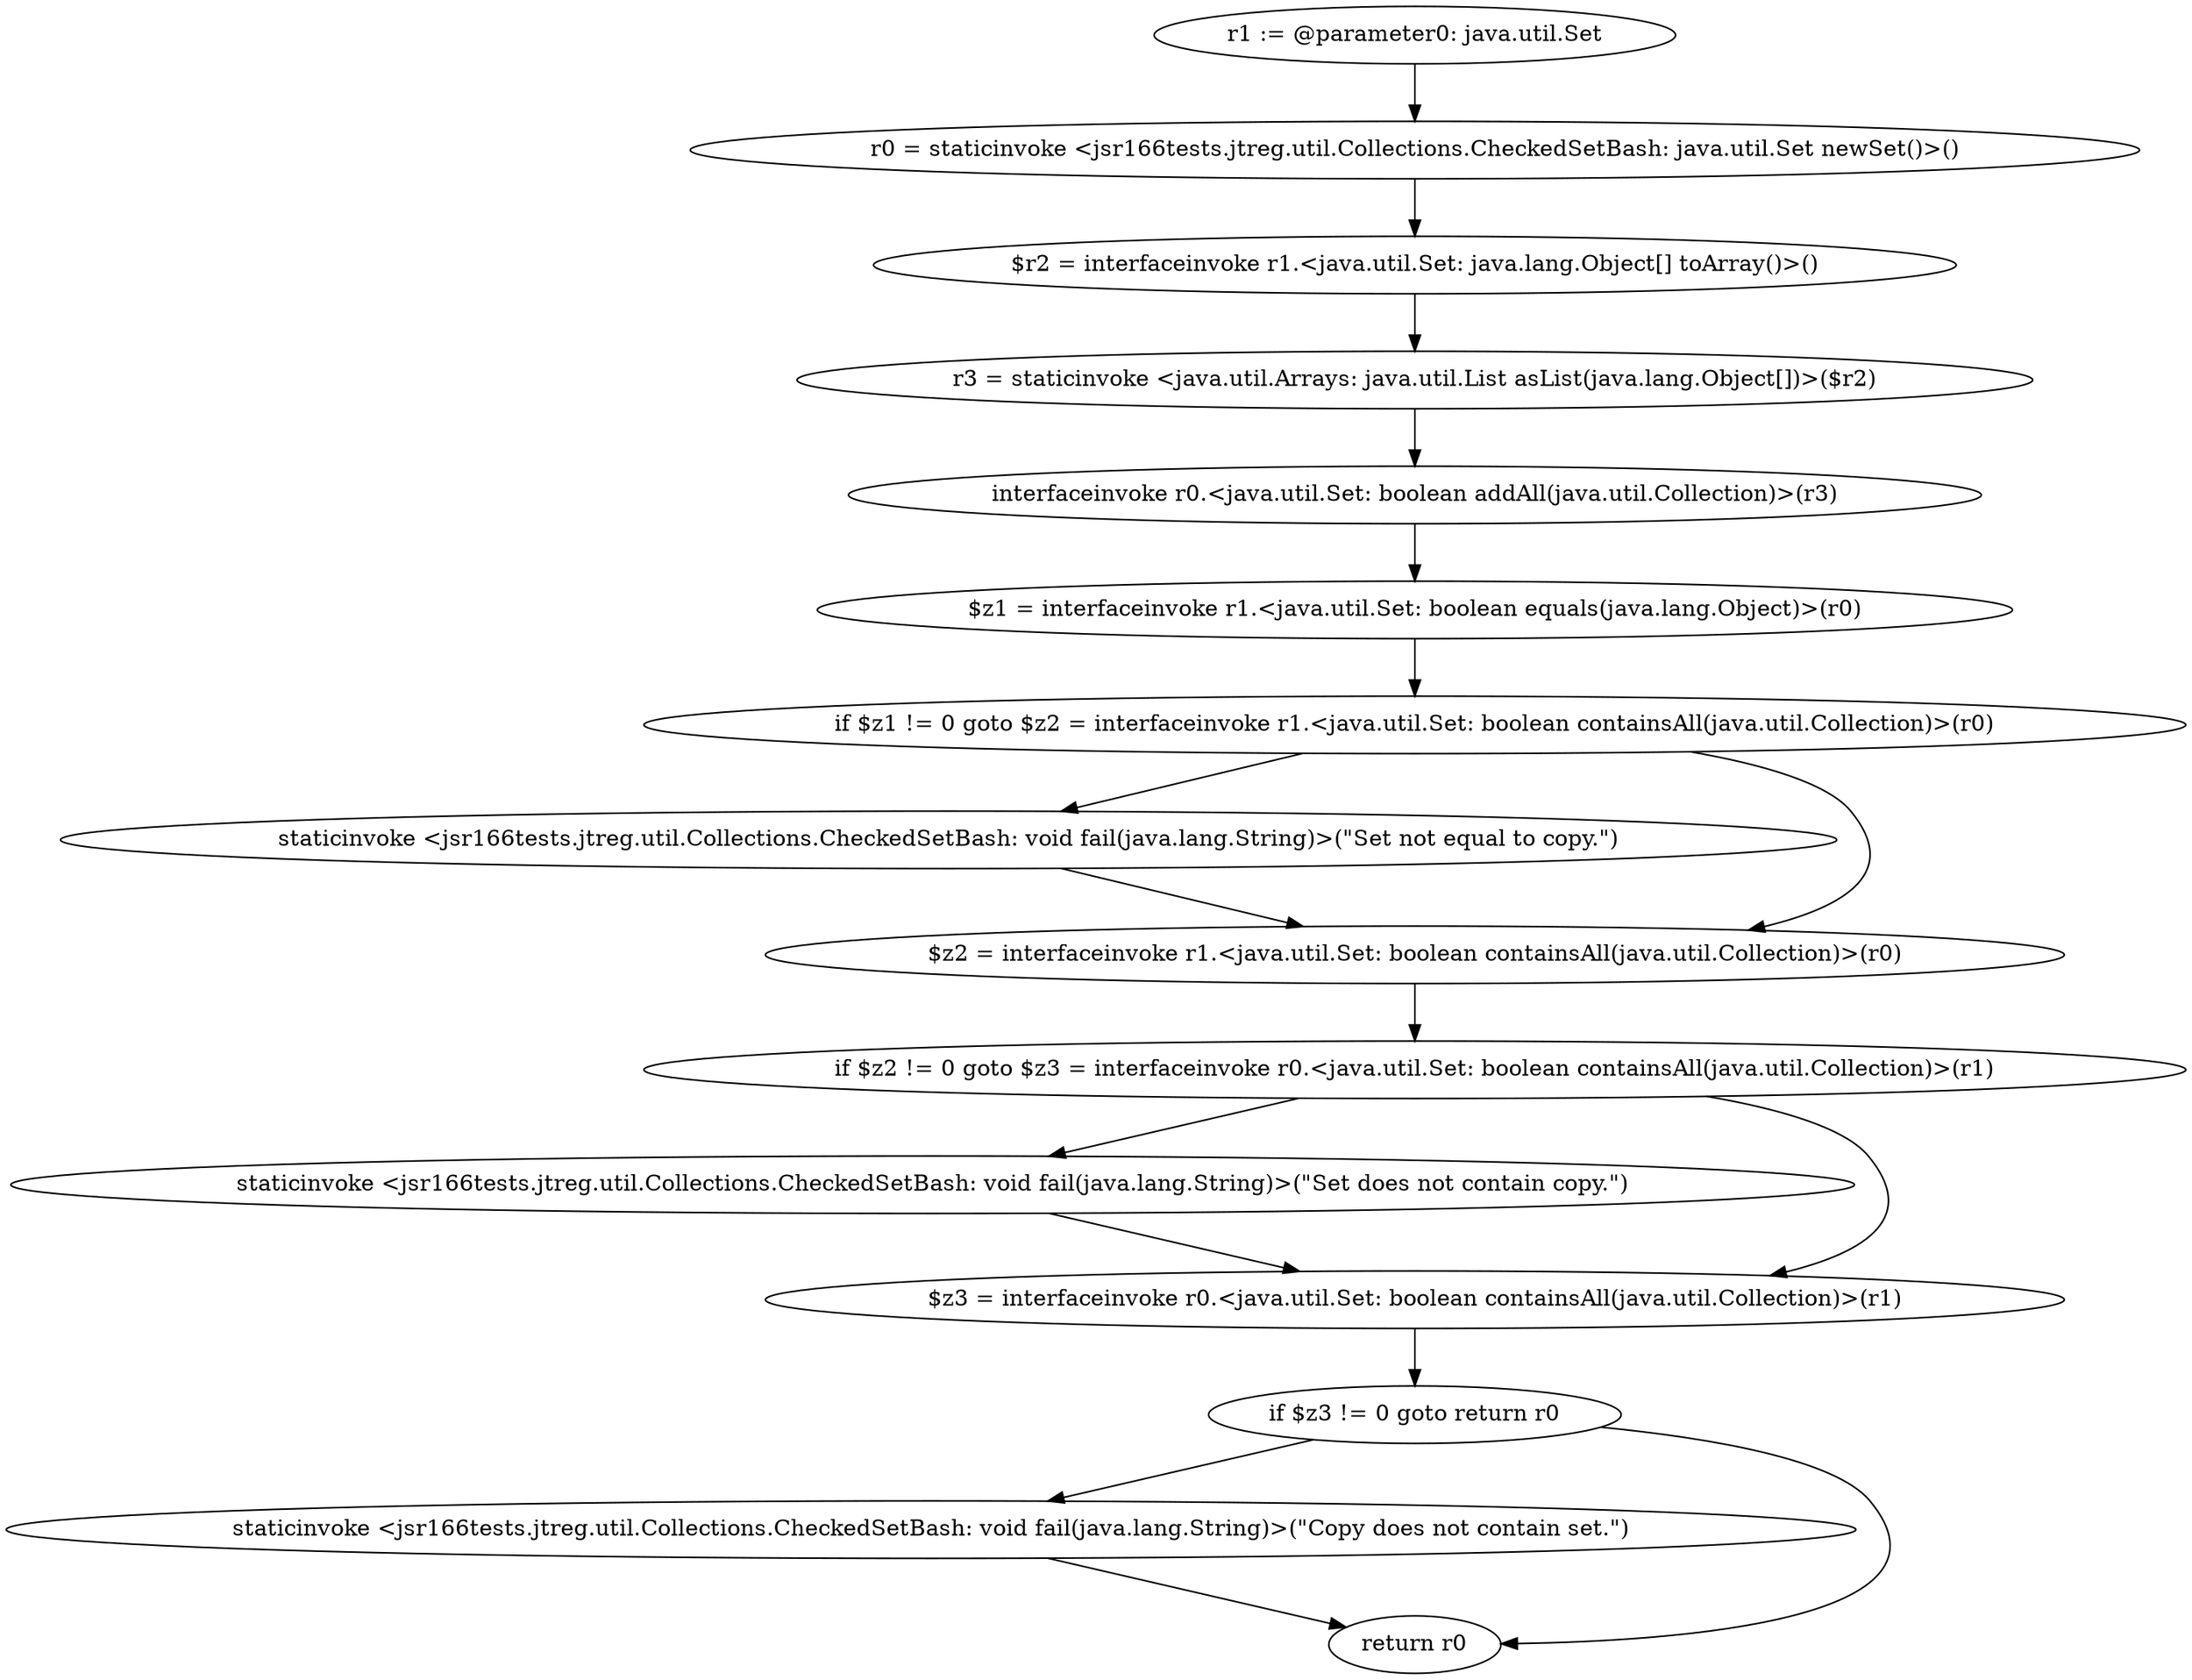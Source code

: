digraph "unitGraph" {
    "r1 := @parameter0: java.util.Set"
    "r0 = staticinvoke <jsr166tests.jtreg.util.Collections.CheckedSetBash: java.util.Set newSet()>()"
    "$r2 = interfaceinvoke r1.<java.util.Set: java.lang.Object[] toArray()>()"
    "r3 = staticinvoke <java.util.Arrays: java.util.List asList(java.lang.Object[])>($r2)"
    "interfaceinvoke r0.<java.util.Set: boolean addAll(java.util.Collection)>(r3)"
    "$z1 = interfaceinvoke r1.<java.util.Set: boolean equals(java.lang.Object)>(r0)"
    "if $z1 != 0 goto $z2 = interfaceinvoke r1.<java.util.Set: boolean containsAll(java.util.Collection)>(r0)"
    "staticinvoke <jsr166tests.jtreg.util.Collections.CheckedSetBash: void fail(java.lang.String)>(\"Set not equal to copy.\")"
    "$z2 = interfaceinvoke r1.<java.util.Set: boolean containsAll(java.util.Collection)>(r0)"
    "if $z2 != 0 goto $z3 = interfaceinvoke r0.<java.util.Set: boolean containsAll(java.util.Collection)>(r1)"
    "staticinvoke <jsr166tests.jtreg.util.Collections.CheckedSetBash: void fail(java.lang.String)>(\"Set does not contain copy.\")"
    "$z3 = interfaceinvoke r0.<java.util.Set: boolean containsAll(java.util.Collection)>(r1)"
    "if $z3 != 0 goto return r0"
    "staticinvoke <jsr166tests.jtreg.util.Collections.CheckedSetBash: void fail(java.lang.String)>(\"Copy does not contain set.\")"
    "return r0"
    "r1 := @parameter0: java.util.Set"->"r0 = staticinvoke <jsr166tests.jtreg.util.Collections.CheckedSetBash: java.util.Set newSet()>()";
    "r0 = staticinvoke <jsr166tests.jtreg.util.Collections.CheckedSetBash: java.util.Set newSet()>()"->"$r2 = interfaceinvoke r1.<java.util.Set: java.lang.Object[] toArray()>()";
    "$r2 = interfaceinvoke r1.<java.util.Set: java.lang.Object[] toArray()>()"->"r3 = staticinvoke <java.util.Arrays: java.util.List asList(java.lang.Object[])>($r2)";
    "r3 = staticinvoke <java.util.Arrays: java.util.List asList(java.lang.Object[])>($r2)"->"interfaceinvoke r0.<java.util.Set: boolean addAll(java.util.Collection)>(r3)";
    "interfaceinvoke r0.<java.util.Set: boolean addAll(java.util.Collection)>(r3)"->"$z1 = interfaceinvoke r1.<java.util.Set: boolean equals(java.lang.Object)>(r0)";
    "$z1 = interfaceinvoke r1.<java.util.Set: boolean equals(java.lang.Object)>(r0)"->"if $z1 != 0 goto $z2 = interfaceinvoke r1.<java.util.Set: boolean containsAll(java.util.Collection)>(r0)";
    "if $z1 != 0 goto $z2 = interfaceinvoke r1.<java.util.Set: boolean containsAll(java.util.Collection)>(r0)"->"staticinvoke <jsr166tests.jtreg.util.Collections.CheckedSetBash: void fail(java.lang.String)>(\"Set not equal to copy.\")";
    "if $z1 != 0 goto $z2 = interfaceinvoke r1.<java.util.Set: boolean containsAll(java.util.Collection)>(r0)"->"$z2 = interfaceinvoke r1.<java.util.Set: boolean containsAll(java.util.Collection)>(r0)";
    "staticinvoke <jsr166tests.jtreg.util.Collections.CheckedSetBash: void fail(java.lang.String)>(\"Set not equal to copy.\")"->"$z2 = interfaceinvoke r1.<java.util.Set: boolean containsAll(java.util.Collection)>(r0)";
    "$z2 = interfaceinvoke r1.<java.util.Set: boolean containsAll(java.util.Collection)>(r0)"->"if $z2 != 0 goto $z3 = interfaceinvoke r0.<java.util.Set: boolean containsAll(java.util.Collection)>(r1)";
    "if $z2 != 0 goto $z3 = interfaceinvoke r0.<java.util.Set: boolean containsAll(java.util.Collection)>(r1)"->"staticinvoke <jsr166tests.jtreg.util.Collections.CheckedSetBash: void fail(java.lang.String)>(\"Set does not contain copy.\")";
    "if $z2 != 0 goto $z3 = interfaceinvoke r0.<java.util.Set: boolean containsAll(java.util.Collection)>(r1)"->"$z3 = interfaceinvoke r0.<java.util.Set: boolean containsAll(java.util.Collection)>(r1)";
    "staticinvoke <jsr166tests.jtreg.util.Collections.CheckedSetBash: void fail(java.lang.String)>(\"Set does not contain copy.\")"->"$z3 = interfaceinvoke r0.<java.util.Set: boolean containsAll(java.util.Collection)>(r1)";
    "$z3 = interfaceinvoke r0.<java.util.Set: boolean containsAll(java.util.Collection)>(r1)"->"if $z3 != 0 goto return r0";
    "if $z3 != 0 goto return r0"->"staticinvoke <jsr166tests.jtreg.util.Collections.CheckedSetBash: void fail(java.lang.String)>(\"Copy does not contain set.\")";
    "if $z3 != 0 goto return r0"->"return r0";
    "staticinvoke <jsr166tests.jtreg.util.Collections.CheckedSetBash: void fail(java.lang.String)>(\"Copy does not contain set.\")"->"return r0";
}
